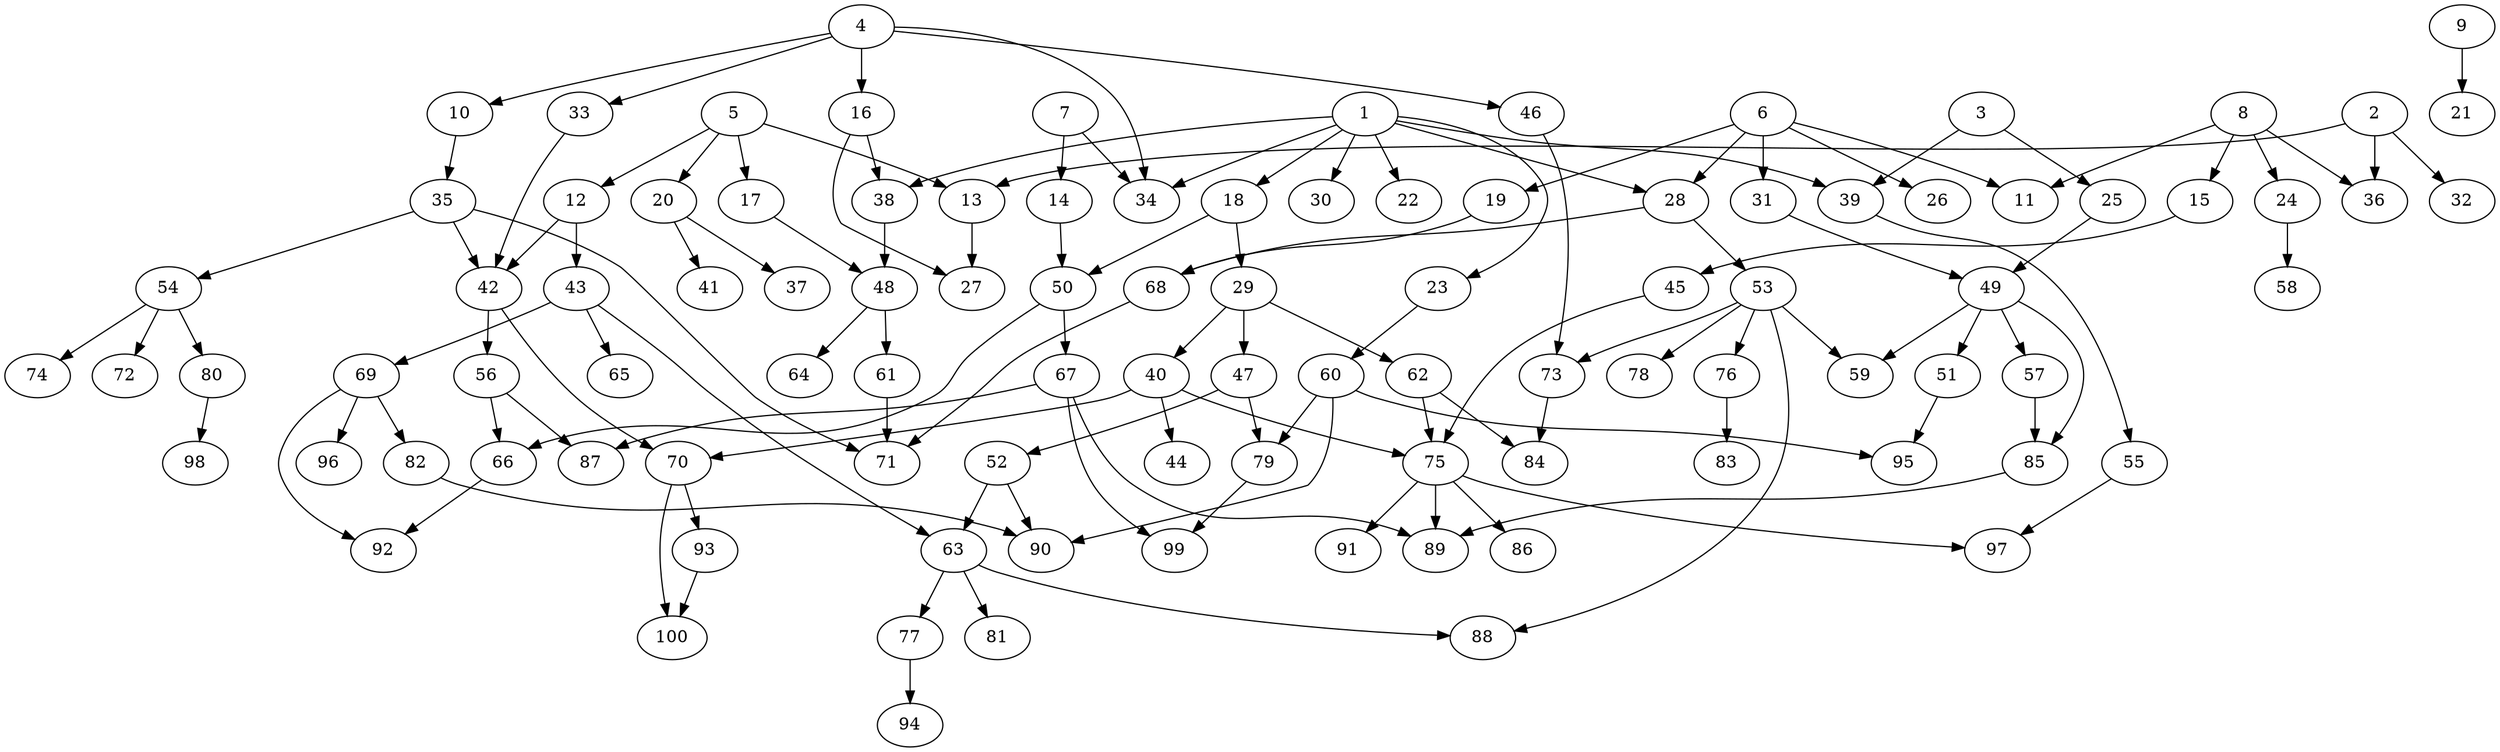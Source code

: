 // DAG automatically generated by daggen at Tue Jul 18 11:30:58 2017
// ./daggen --dot -n 100 --fat 0.5 --regular 0.8 --density 0.2 --jump 4 
digraph G {
  1 [size="134217728000", alpha="0.01"]
  1 -> 18 [size ="209715200"]
  1 -> 22 [size ="209715200"]
  1 -> 23 [size ="209715200"]
  1 -> 28 [size ="209715200"]
  1 -> 30 [size ="209715200"]
  1 -> 34 [size ="209715200"]
  1 -> 38 [size ="209715200"]
  1 -> 39 [size ="209715200"]
  2 [size="68719476736", alpha="0.06"]
  2 -> 13 [size ="134217728"]
  2 -> 32 [size ="134217728"]
  2 -> 36 [size ="134217728"]
  3 [size="68719476736", alpha="0.20"]
  3 -> 25 [size ="134217728"]
  3 -> 39 [size ="134217728"]
  4 [size="6112876883", alpha="0.15"]
  4 -> 10 [size ="679477248"]
  4 -> 16 [size ="679477248"]
  4 -> 33 [size ="679477248"]
  4 -> 34 [size ="679477248"]
  4 -> 46 [size ="679477248"]
  5 [size="197076212532", alpha="0.11"]
  5 -> 12 [size ="134217728"]
  5 -> 13 [size ="134217728"]
  5 -> 17 [size ="134217728"]
  5 -> 20 [size ="134217728"]
  6 [size="68719476736", alpha="0.02"]
  6 -> 11 [size ="134217728"]
  6 -> 19 [size ="134217728"]
  6 -> 26 [size ="134217728"]
  6 -> 28 [size ="134217728"]
  6 -> 31 [size ="134217728"]
  7 [size="126044216784", alpha="0.10"]
  7 -> 14 [size ="134217728"]
  7 -> 34 [size ="134217728"]
  8 [size="134217728000", alpha="0.14"]
  8 -> 11 [size ="209715200"]
  8 -> 15 [size ="209715200"]
  8 -> 24 [size ="209715200"]
  8 -> 36 [size ="209715200"]
  9 [size="1073741824000", alpha="0.04"]
  9 -> 21 [size ="838860800"]
  10 [size="5237891502", alpha="0.20"]
  10 -> 35 [size ="536870912"]
  11 [size="8589934592", alpha="0.17"]
  12 [size="23869177351", alpha="0.08"]
  12 -> 42 [size ="75497472"]
  12 -> 43 [size ="75497472"]
  13 [size="10490848508", alpha="0.06"]
  13 -> 27 [size ="33554432"]
  14 [size="28213254197", alpha="0.04"]
  14 -> 50 [size ="838860800"]
  15 [size="8589934592", alpha="0.07"]
  15 -> 45 [size ="33554432"]
  16 [size="30590292536", alpha="0.02"]
  16 -> 27 [size ="75497472"]
  16 -> 38 [size ="75497472"]
  17 [size="530489961666", alpha="0.05"]
  17 -> 48 [size ="411041792"]
  18 [size="782757789696", alpha="0.16"]
  18 -> 29 [size ="679477248"]
  18 -> 50 [size ="679477248"]
  19 [size="17616033100", alpha="0.03"]
  19 -> 68 [size ="838860800"]
  20 [size="3130089376", alpha="0.08"]
  20 -> 37 [size ="134217728"]
  20 -> 41 [size ="134217728"]
  21 [size="134217728000", alpha="0.06"]
  22 [size="250445541842", alpha="0.19"]
  23 [size="231928233984", alpha="0.13"]
  23 -> 60 [size ="301989888"]
  24 [size="134217728000", alpha="0.20"]
  24 -> 58 [size ="209715200"]
  25 [size="406614102", alpha="0.18"]
  25 -> 49 [size ="33554432"]
  26 [size="31459675434", alpha="0.18"]
  27 [size="549755813888", alpha="0.02"]
  28 [size="368293445632", alpha="0.00"]
  28 -> 53 [size ="411041792"]
  28 -> 68 [size ="411041792"]
  29 [size="8589934592", alpha="0.19"]
  29 -> 40 [size ="33554432"]
  29 -> 47 [size ="33554432"]
  29 -> 62 [size ="33554432"]
  30 [size="28991029248", alpha="0.15"]
  31 [size="33586823923", alpha="0.11"]
  31 -> 49 [size ="75497472"]
  32 [size="5536299748", alpha="0.13"]
  33 [size="173159528580", alpha="0.03"]
  33 -> 42 [size ="134217728"]
  34 [size="101862142802", alpha="0.02"]
  35 [size="5032874032", alpha="0.04"]
  35 -> 42 [size ="411041792"]
  35 -> 54 [size ="411041792"]
  35 -> 71 [size ="411041792"]
  36 [size="479354287027", alpha="0.13"]
  37 [size="25390957610", alpha="0.00"]
  38 [size="134217728000", alpha="0.10"]
  38 -> 48 [size ="209715200"]
  39 [size="549755813888", alpha="0.05"]
  39 -> 55 [size ="536870912"]
  40 [size="9066878960", alpha="0.12"]
  40 -> 44 [size ="209715200"]
  40 -> 70 [size ="209715200"]
  40 -> 75 [size ="209715200"]
  41 [size="231928233984", alpha="0.16"]
  42 [size="22583287709", alpha="0.03"]
  42 -> 56 [size ="411041792"]
  42 -> 70 [size ="411041792"]
  43 [size="1073741824000", alpha="0.11"]
  43 -> 63 [size ="838860800"]
  43 -> 65 [size ="838860800"]
  43 -> 69 [size ="838860800"]
  44 [size="549755813888", alpha="0.11"]
  45 [size="8589934592", alpha="0.09"]
  45 -> 75 [size ="33554432"]
  46 [size="68719476736", alpha="0.19"]
  46 -> 73 [size ="134217728"]
  47 [size="3227367136", alpha="0.17"]
  47 -> 52 [size ="301989888"]
  47 -> 79 [size ="301989888"]
  48 [size="6205008632", alpha="0.02"]
  48 -> 61 [size ="536870912"]
  48 -> 64 [size ="536870912"]
  49 [size="4463436541", alpha="0.01"]
  49 -> 51 [size ="209715200"]
  49 -> 57 [size ="209715200"]
  49 -> 59 [size ="209715200"]
  49 -> 85 [size ="209715200"]
  50 [size="1784093249", alpha="0.20"]
  50 -> 66 [size ="33554432"]
  50 -> 67 [size ="33554432"]
  51 [size="1073741824000", alpha="0.13"]
  51 -> 95 [size ="838860800"]
  52 [size="8589934592", alpha="0.02"]
  52 -> 63 [size ="33554432"]
  52 -> 90 [size ="33554432"]
  53 [size="231928233984", alpha="0.15"]
  53 -> 59 [size ="301989888"]
  53 -> 73 [size ="301989888"]
  53 -> 76 [size ="301989888"]
  53 -> 78 [size ="301989888"]
  53 -> 88 [size ="301989888"]
  54 [size="1254611329", alpha="0.12"]
  54 -> 72 [size ="33554432"]
  54 -> 74 [size ="33554432"]
  54 -> 80 [size ="33554432"]
  55 [size="368293445632", alpha="0.05"]
  55 -> 97 [size ="411041792"]
  56 [size="1073741824000", alpha="0.08"]
  56 -> 66 [size ="838860800"]
  56 -> 87 [size ="838860800"]
  57 [size="42104704882", alpha="0.04"]
  57 -> 85 [size ="75497472"]
  58 [size="1447920896", alpha="0.20"]
  59 [size="3680786079", alpha="0.04"]
  60 [size="11769048595", alpha="0.18"]
  60 -> 79 [size ="209715200"]
  60 -> 90 [size ="209715200"]
  60 -> 95 [size ="209715200"]
  61 [size="585867132800", alpha="0.15"]
  61 -> 71 [size ="411041792"]
  62 [size="150182464303", alpha="0.19"]
  62 -> 75 [size ="209715200"]
  62 -> 84 [size ="209715200"]
  63 [size="7107294804", alpha="0.05"]
  63 -> 77 [size ="134217728"]
  63 -> 81 [size ="134217728"]
  63 -> 88 [size ="134217728"]
  64 [size="549755813888", alpha="0.17"]
  65 [size="10714665167", alpha="0.19"]
  66 [size="311426520236", alpha="0.18"]
  66 -> 92 [size ="536870912"]
  67 [size="1073741824000", alpha="0.08"]
  67 -> 87 [size ="838860800"]
  67 -> 89 [size ="838860800"]
  67 -> 99 [size ="838860800"]
  68 [size="155207931833", alpha="0.02"]
  68 -> 71 [size ="209715200"]
  69 [size="68719476736", alpha="0.12"]
  69 -> 82 [size ="134217728"]
  69 -> 92 [size ="134217728"]
  69 -> 96 [size ="134217728"]
  70 [size="100608337446", alpha="0.13"]
  70 -> 93 [size ="209715200"]
  70 -> 100 [size ="209715200"]
  71 [size="1709074468", alpha="0.14"]
  72 [size="134217728000", alpha="0.04"]
  73 [size="22454987146", alpha="0.10"]
  73 -> 84 [size ="536870912"]
  74 [size="233325574772", alpha="0.17"]
  75 [size="520540613788", alpha="0.02"]
  75 -> 86 [size ="536870912"]
  75 -> 89 [size ="536870912"]
  75 -> 91 [size ="536870912"]
  75 -> 97 [size ="536870912"]
  76 [size="909894744757", alpha="0.03"]
  76 -> 83 [size ="838860800"]
  77 [size="111087106794", alpha="0.19"]
  77 -> 94 [size ="411041792"]
  78 [size="3695500572", alpha="0.05"]
  79 [size="2755040891", alpha="0.09"]
  79 -> 99 [size ="75497472"]
  80 [size="2798622397", alpha="0.17"]
  80 -> 98 [size ="75497472"]
  81 [size="28991029248", alpha="0.20"]
  82 [size="1073741824000", alpha="0.11"]
  82 -> 90 [size ="838860800"]
  83 [size="65544905336", alpha="0.05"]
  84 [size="793019426576", alpha="0.05"]
  85 [size="15788511556", alpha="0.03"]
  85 -> 89 [size ="838860800"]
  86 [size="15232187323", alpha="0.13"]
  87 [size="4032187363", alpha="0.08"]
  88 [size="42543120294", alpha="0.01"]
  89 [size="464535253627", alpha="0.09"]
  90 [size="420102538999", alpha="0.16"]
  91 [size="1073741824000", alpha="0.12"]
  92 [size="368293445632", alpha="0.10"]
  93 [size="3407150501", alpha="0.04"]
  93 -> 100 [size ="411041792"]
  94 [size="166428866708", alpha="0.01"]
  95 [size="470325258113", alpha="0.08"]
  96 [size="549755813888", alpha="0.06"]
  97 [size="103463890512", alpha="0.16"]
  98 [size="68719476736", alpha="0.04"]
  99 [size="231928233984", alpha="0.00"]
  100 [size="32017803169", alpha="0.14"]
}
